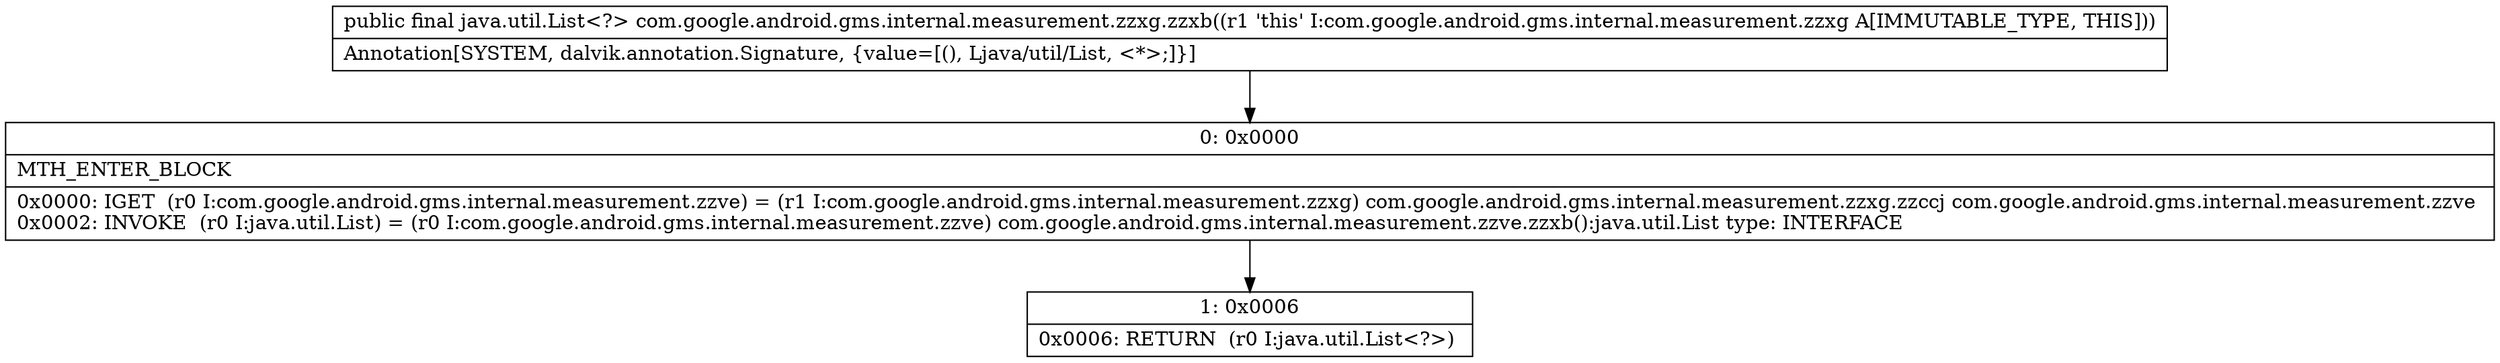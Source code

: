 digraph "CFG forcom.google.android.gms.internal.measurement.zzxg.zzxb()Ljava\/util\/List;" {
Node_0 [shape=record,label="{0\:\ 0x0000|MTH_ENTER_BLOCK\l|0x0000: IGET  (r0 I:com.google.android.gms.internal.measurement.zzve) = (r1 I:com.google.android.gms.internal.measurement.zzxg) com.google.android.gms.internal.measurement.zzxg.zzccj com.google.android.gms.internal.measurement.zzve \l0x0002: INVOKE  (r0 I:java.util.List) = (r0 I:com.google.android.gms.internal.measurement.zzve) com.google.android.gms.internal.measurement.zzve.zzxb():java.util.List type: INTERFACE \l}"];
Node_1 [shape=record,label="{1\:\ 0x0006|0x0006: RETURN  (r0 I:java.util.List\<?\>) \l}"];
MethodNode[shape=record,label="{public final java.util.List\<?\> com.google.android.gms.internal.measurement.zzxg.zzxb((r1 'this' I:com.google.android.gms.internal.measurement.zzxg A[IMMUTABLE_TYPE, THIS]))  | Annotation[SYSTEM, dalvik.annotation.Signature, \{value=[(), Ljava\/util\/List, \<*\>;]\}]\l}"];
MethodNode -> Node_0;
Node_0 -> Node_1;
}

